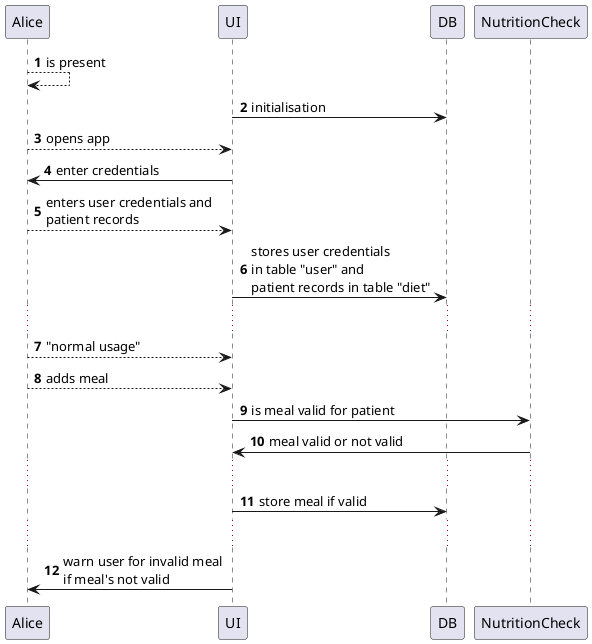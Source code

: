 @startuml
'https://plantuml.com/sequence-diagram

autonumber
Alice --> Alice: is present
UI -> DB: initialisation
Alice --> UI: opens app
UI -> Alice: enter credentials
Alice --> UI: enters user credentials and \npatient records
UI -> DB: stores user credentials \nin table "user" and \npatient records in table "diet"

...

Alice --> UI: "normal usage"
Alice --> UI: adds meal
UI -> NutritionCheck: is meal valid for patient
NutritionCheck -> UI: meal valid or not valid

...

UI -> DB: store meal if valid

...

UI -> Alice: warn user for invalid meal \nif meal's not valid

@enduml